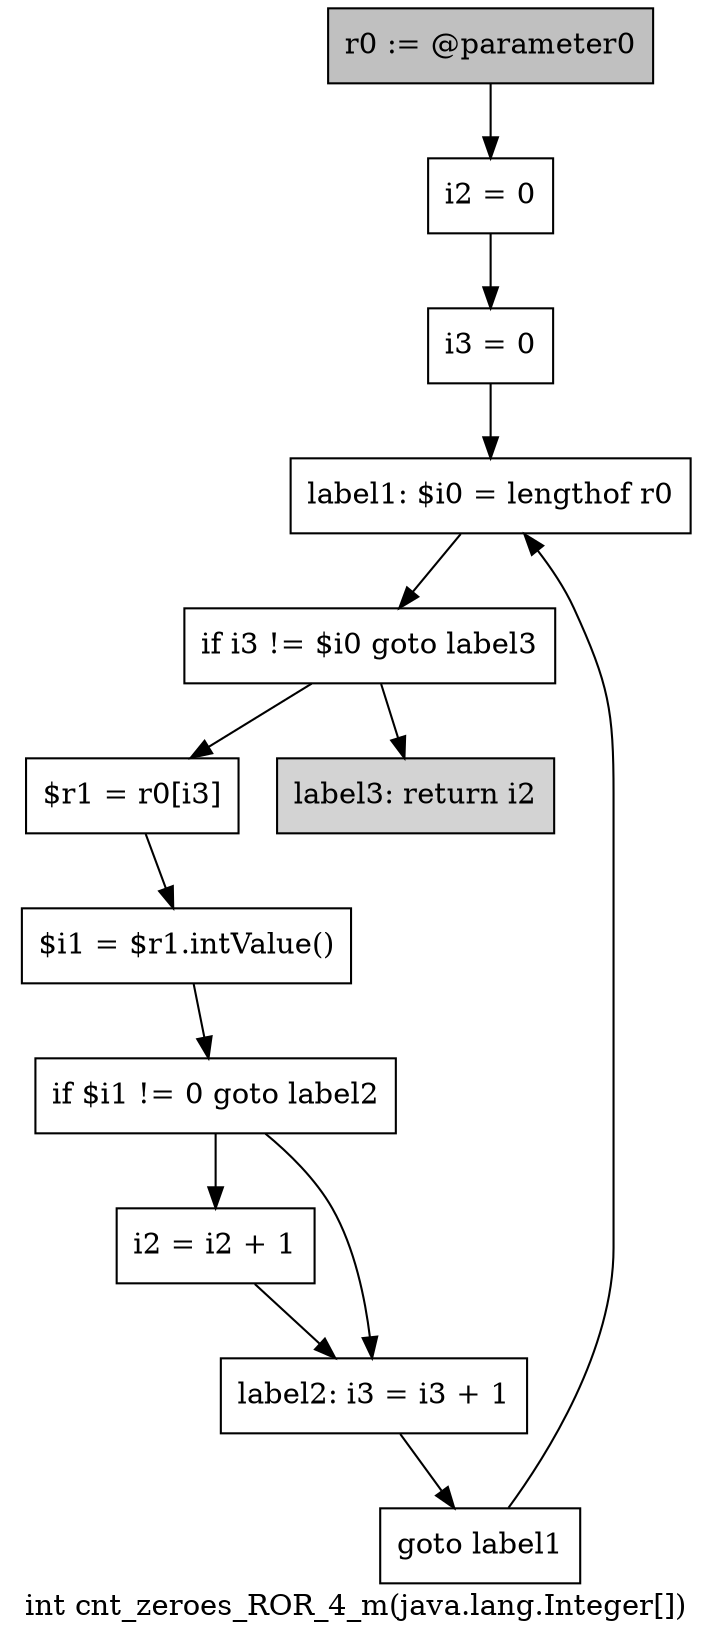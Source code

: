 digraph "int cnt_zeroes_ROR_4_m(java.lang.Integer[])" {
    label="int cnt_zeroes_ROR_4_m(java.lang.Integer[])";
    node [shape=box];
    "0" [style=filled,fillcolor=gray,label="r0 := @parameter0",];
    "1" [label="i2 = 0",];
    "0"->"1";
    "2" [label="i3 = 0",];
    "1"->"2";
    "3" [label="label1: $i0 = lengthof r0",];
    "2"->"3";
    "4" [label="if i3 != $i0 goto label3",];
    "3"->"4";
    "5" [label="$r1 = r0[i3]",];
    "4"->"5";
    "11" [style=filled,fillcolor=lightgray,label="label3: return i2",];
    "4"->"11";
    "6" [label="$i1 = $r1.intValue()",];
    "5"->"6";
    "7" [label="if $i1 != 0 goto label2",];
    "6"->"7";
    "8" [label="i2 = i2 + 1",];
    "7"->"8";
    "9" [label="label2: i3 = i3 + 1",];
    "7"->"9";
    "8"->"9";
    "10" [label="goto label1",];
    "9"->"10";
    "10"->"3";
}
